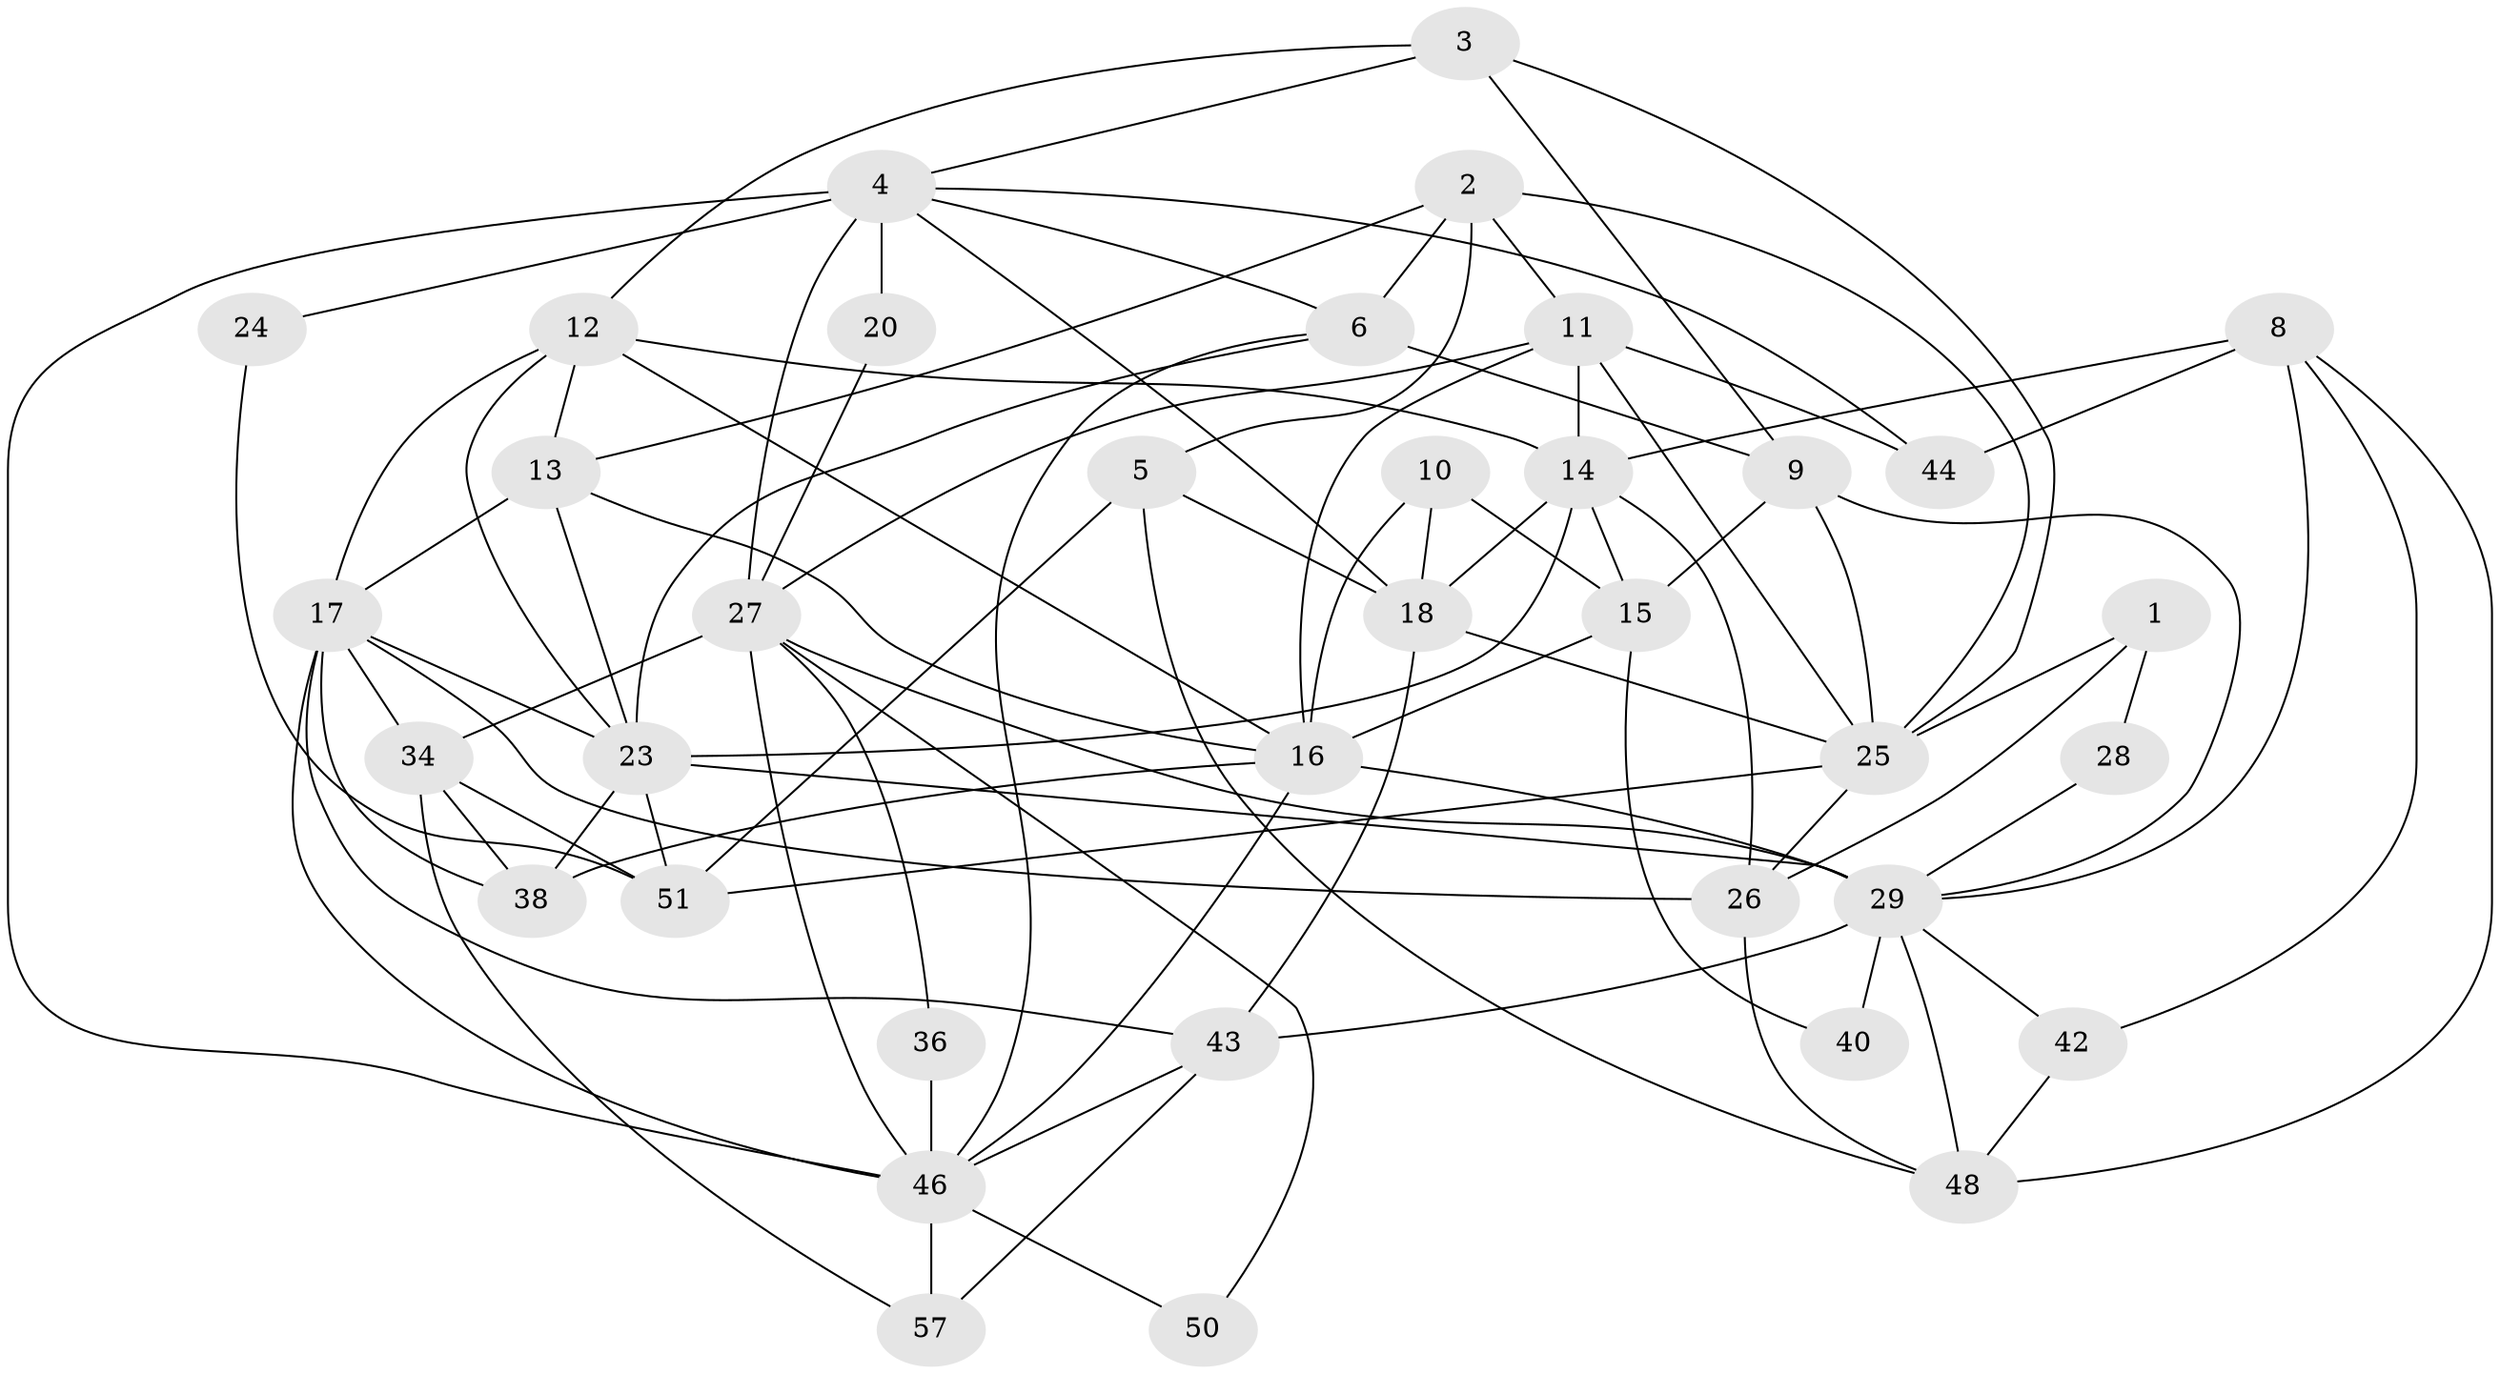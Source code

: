 // original degree distribution, {3: 0.3, 5: 0.18333333333333332, 4: 0.2, 7: 0.05, 2: 0.15, 6: 0.1, 8: 0.016666666666666666}
// Generated by graph-tools (version 1.1) at 2025/11/02/27/25 16:11:18]
// undirected, 37 vertices, 93 edges
graph export_dot {
graph [start="1"]
  node [color=gray90,style=filled];
  1;
  2;
  3 [super="+49"];
  4 [super="+19"];
  5 [super="+7"];
  6 [super="+33"];
  8 [super="+60"];
  9 [super="+35"];
  10;
  11 [super="+21"];
  12 [super="+22"];
  13 [super="+32"];
  14 [super="+58"];
  15 [super="+55"];
  16 [super="+31"];
  17 [super="+30"];
  18;
  20;
  23 [super="+39"];
  24;
  25 [super="+47"];
  26 [super="+54"];
  27 [super="+37"];
  28;
  29 [super="+41"];
  34 [super="+52"];
  36;
  38 [super="+45"];
  40;
  42;
  43 [super="+53"];
  44;
  46 [super="+59"];
  48;
  50;
  51 [super="+56"];
  57;
  1 -- 25;
  1 -- 28;
  1 -- 26;
  2 -- 11;
  2 -- 13;
  2 -- 6;
  2 -- 5;
  2 -- 25;
  3 -- 9;
  3 -- 12;
  3 -- 25;
  3 -- 4;
  4 -- 44;
  4 -- 18;
  4 -- 20;
  4 -- 24;
  4 -- 27;
  4 -- 6;
  4 -- 46 [weight=2];
  5 -- 18;
  5 -- 48;
  5 -- 51;
  6 -- 23;
  6 -- 46;
  6 -- 9;
  8 -- 48;
  8 -- 14 [weight=2];
  8 -- 42;
  8 -- 44;
  8 -- 29;
  9 -- 29;
  9 -- 15;
  9 -- 25;
  10 -- 18;
  10 -- 15;
  10 -- 16;
  11 -- 27;
  11 -- 44;
  11 -- 14;
  11 -- 25;
  11 -- 16;
  12 -- 17;
  12 -- 14;
  12 -- 23;
  12 -- 13;
  12 -- 16;
  13 -- 23;
  13 -- 17;
  13 -- 16;
  14 -- 15;
  14 -- 23;
  14 -- 18;
  14 -- 26;
  15 -- 40;
  15 -- 16;
  16 -- 46;
  16 -- 29;
  16 -- 38 [weight=2];
  17 -- 34;
  17 -- 23;
  17 -- 46;
  17 -- 43;
  17 -- 38;
  17 -- 26;
  18 -- 25;
  18 -- 43;
  20 -- 27;
  23 -- 29;
  23 -- 38;
  23 -- 51;
  24 -- 51;
  25 -- 26;
  25 -- 51;
  26 -- 48;
  27 -- 34;
  27 -- 46;
  27 -- 50;
  27 -- 36;
  27 -- 29;
  28 -- 29;
  29 -- 42;
  29 -- 40 [weight=2];
  29 -- 48;
  29 -- 43;
  34 -- 57;
  34 -- 51;
  34 -- 38;
  36 -- 46;
  42 -- 48;
  43 -- 46;
  43 -- 57;
  46 -- 50;
  46 -- 57;
}
